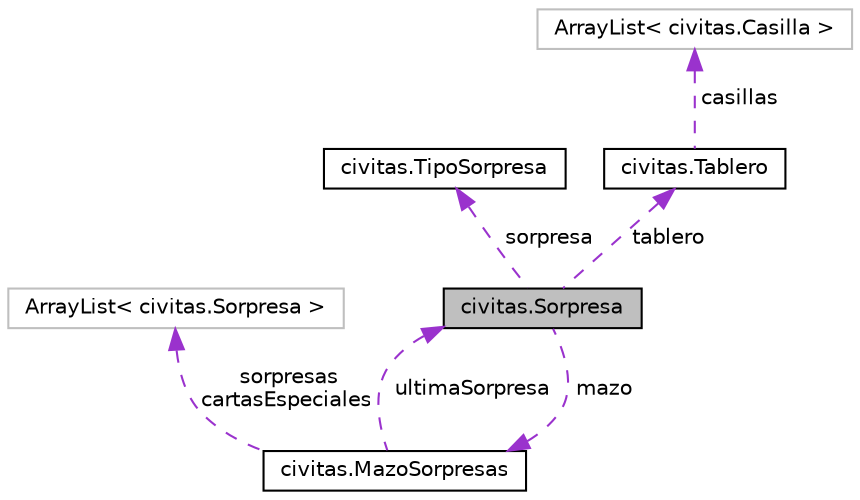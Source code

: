 digraph "civitas.Sorpresa"
{
  edge [fontname="Helvetica",fontsize="10",labelfontname="Helvetica",labelfontsize="10"];
  node [fontname="Helvetica",fontsize="10",shape=record];
  Node1 [label="civitas.Sorpresa",height=0.2,width=0.4,color="black", fillcolor="grey75", style="filled", fontcolor="black"];
  Node2 -> Node1 [dir="back",color="darkorchid3",fontsize="10",style="dashed",label=" sorpresa" ,fontname="Helvetica"];
  Node2 [label="civitas.TipoSorpresa",height=0.2,width=0.4,color="black", fillcolor="white", style="filled",URL="$enumcivitas_1_1TipoSorpresa.html"];
  Node3 -> Node1 [dir="back",color="darkorchid3",fontsize="10",style="dashed",label=" tablero" ,fontname="Helvetica"];
  Node3 [label="civitas.Tablero",height=0.2,width=0.4,color="black", fillcolor="white", style="filled",URL="$classcivitas_1_1Tablero.html",tooltip="Representa el tablero de juego imponiendo las restricciones existentes. "];
  Node4 -> Node3 [dir="back",color="darkorchid3",fontsize="10",style="dashed",label=" casillas" ,fontname="Helvetica"];
  Node4 [label="ArrayList\< civitas.Casilla \>",height=0.2,width=0.4,color="grey75", fillcolor="white", style="filled"];
  Node5 -> Node1 [dir="back",color="darkorchid3",fontsize="10",style="dashed",label=" mazo" ,fontname="Helvetica"];
  Node5 [label="civitas.MazoSorpresas",height=0.2,width=0.4,color="black", fillcolor="white", style="filled",URL="$classcivitas_1_1MazoSorpresas.html",tooltip="Además de almacenar las cartas, las instancias de esta clase velan por que el mazo se mantenga consis..."];
  Node6 -> Node5 [dir="back",color="darkorchid3",fontsize="10",style="dashed",label=" sorpresas\ncartasEspeciales" ,fontname="Helvetica"];
  Node6 [label="ArrayList\< civitas.Sorpresa \>",height=0.2,width=0.4,color="grey75", fillcolor="white", style="filled"];
  Node1 -> Node5 [dir="back",color="darkorchid3",fontsize="10",style="dashed",label=" ultimaSorpresa" ,fontname="Helvetica"];
}
